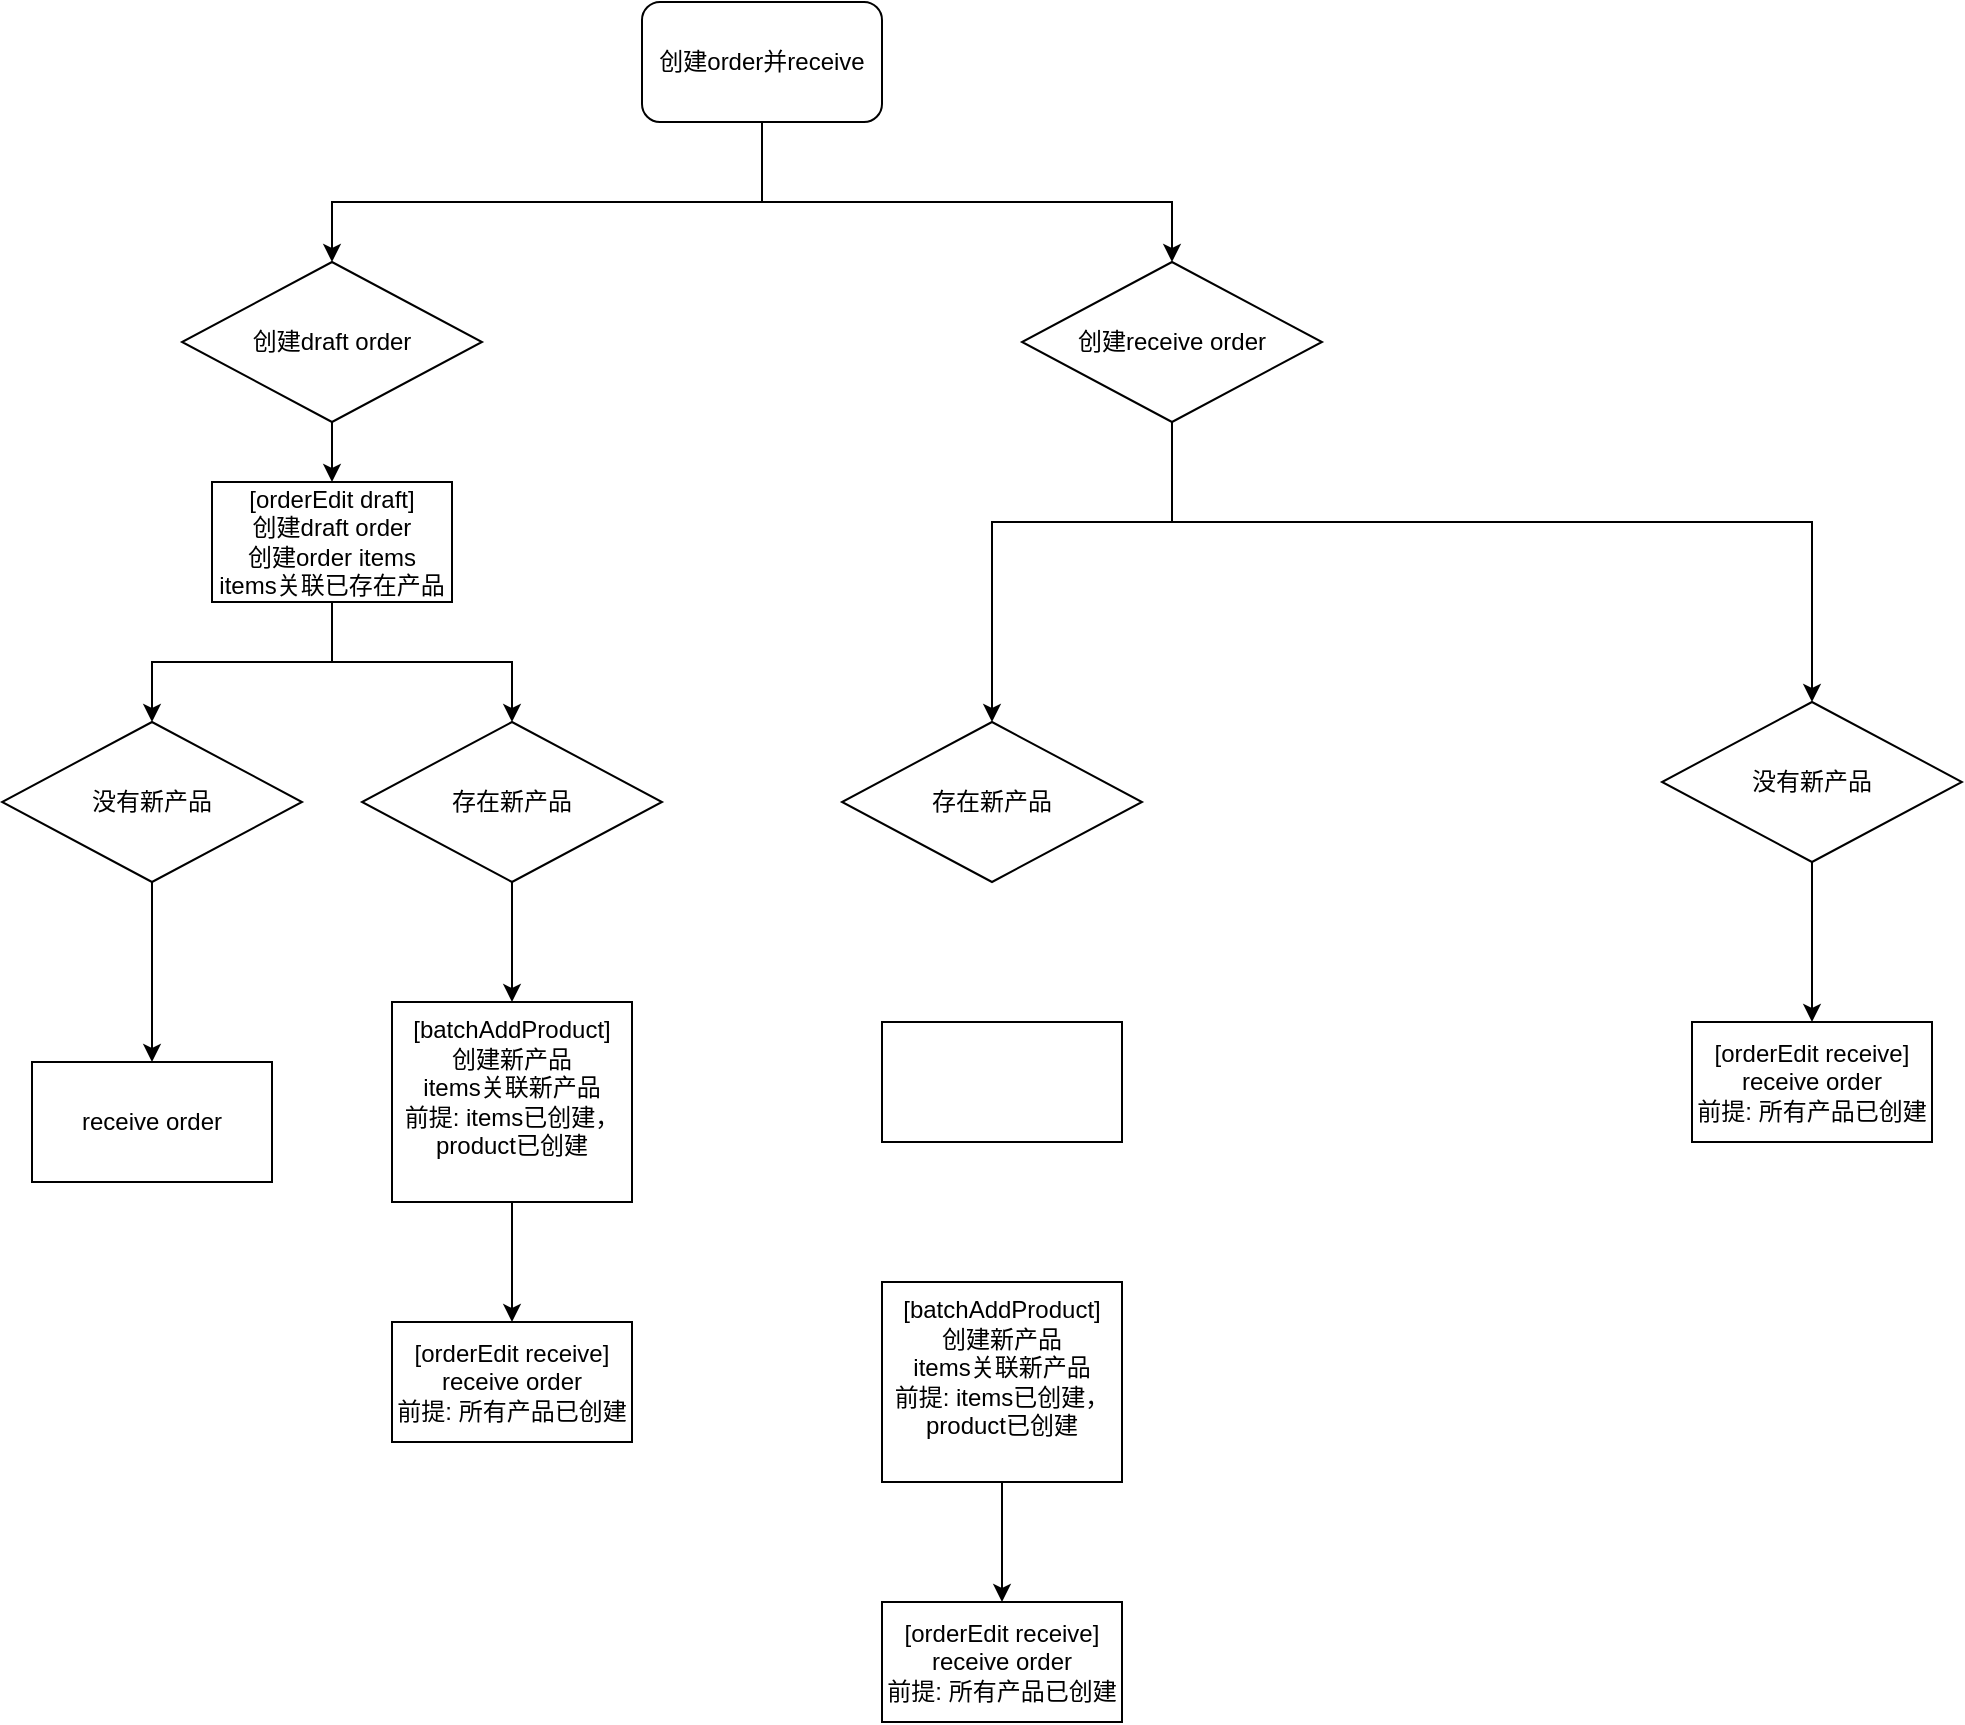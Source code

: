 <mxfile version="24.7.8">
  <diagram name="第 1 页" id="uum-yk-0QnSFXLlj6PAo">
    <mxGraphModel dx="1434" dy="772" grid="1" gridSize="10" guides="1" tooltips="1" connect="1" arrows="1" fold="1" page="1" pageScale="1" pageWidth="827" pageHeight="1169" math="0" shadow="0">
      <root>
        <mxCell id="0" />
        <mxCell id="1" parent="0" />
        <mxCell id="X-7zzmUabrC834_DIzzg-4" value="" style="rounded=0;orthogonalLoop=1;jettySize=auto;html=1;edgeStyle=orthogonalEdgeStyle;" edge="1" parent="1" source="X-7zzmUabrC834_DIzzg-1" target="X-7zzmUabrC834_DIzzg-2">
          <mxGeometry relative="1" as="geometry">
            <Array as="points">
              <mxPoint x="420" y="160" />
              <mxPoint x="205" y="160" />
            </Array>
          </mxGeometry>
        </mxCell>
        <mxCell id="X-7zzmUabrC834_DIzzg-5" style="rounded=0;orthogonalLoop=1;jettySize=auto;html=1;exitX=0.5;exitY=1;exitDx=0;exitDy=0;edgeStyle=orthogonalEdgeStyle;" edge="1" parent="1" source="X-7zzmUabrC834_DIzzg-1" target="X-7zzmUabrC834_DIzzg-3">
          <mxGeometry relative="1" as="geometry">
            <Array as="points">
              <mxPoint x="420" y="160" />
              <mxPoint x="625" y="160" />
            </Array>
          </mxGeometry>
        </mxCell>
        <mxCell id="X-7zzmUabrC834_DIzzg-1" value="创建order并receive" style="rounded=1;whiteSpace=wrap;html=1;" vertex="1" parent="1">
          <mxGeometry x="360" y="60" width="120" height="60" as="geometry" />
        </mxCell>
        <mxCell id="X-7zzmUabrC834_DIzzg-23" value="" style="edgeStyle=orthogonalEdgeStyle;rounded=0;orthogonalLoop=1;jettySize=auto;html=1;" edge="1" parent="1" source="X-7zzmUabrC834_DIzzg-2" target="X-7zzmUabrC834_DIzzg-22">
          <mxGeometry relative="1" as="geometry" />
        </mxCell>
        <mxCell id="X-7zzmUabrC834_DIzzg-2" value="创建draft order" style="rhombus;whiteSpace=wrap;html=1;" vertex="1" parent="1">
          <mxGeometry x="130" y="190" width="150" height="80" as="geometry" />
        </mxCell>
        <mxCell id="X-7zzmUabrC834_DIzzg-9" value="" style="edgeStyle=orthogonalEdgeStyle;rounded=0;orthogonalLoop=1;jettySize=auto;html=1;" edge="1" parent="1" source="X-7zzmUabrC834_DIzzg-3" target="X-7zzmUabrC834_DIzzg-8">
          <mxGeometry relative="1" as="geometry">
            <Array as="points">
              <mxPoint x="625" y="320" />
              <mxPoint x="945" y="320" />
            </Array>
          </mxGeometry>
        </mxCell>
        <mxCell id="X-7zzmUabrC834_DIzzg-11" value="" style="edgeStyle=orthogonalEdgeStyle;rounded=0;orthogonalLoop=1;jettySize=auto;html=1;" edge="1" parent="1" source="X-7zzmUabrC834_DIzzg-3" target="X-7zzmUabrC834_DIzzg-10">
          <mxGeometry relative="1" as="geometry">
            <Array as="points">
              <mxPoint x="625" y="320" />
              <mxPoint x="535" y="320" />
            </Array>
          </mxGeometry>
        </mxCell>
        <mxCell id="X-7zzmUabrC834_DIzzg-3" value="创建receive order" style="rhombus;whiteSpace=wrap;html=1;" vertex="1" parent="1">
          <mxGeometry x="550" y="190" width="150" height="80" as="geometry" />
        </mxCell>
        <mxCell id="X-7zzmUabrC834_DIzzg-36" value="" style="edgeStyle=orthogonalEdgeStyle;rounded=0;orthogonalLoop=1;jettySize=auto;html=1;" edge="1" parent="1" source="X-7zzmUabrC834_DIzzg-8" target="X-7zzmUabrC834_DIzzg-35">
          <mxGeometry relative="1" as="geometry" />
        </mxCell>
        <mxCell id="X-7zzmUabrC834_DIzzg-8" value="没有新产品" style="rhombus;whiteSpace=wrap;html=1;" vertex="1" parent="1">
          <mxGeometry x="870" y="410" width="150" height="80" as="geometry" />
        </mxCell>
        <mxCell id="X-7zzmUabrC834_DIzzg-10" value="存在新产品" style="rhombus;whiteSpace=wrap;html=1;" vertex="1" parent="1">
          <mxGeometry x="460" y="420" width="150" height="80" as="geometry" />
        </mxCell>
        <mxCell id="X-7zzmUabrC834_DIzzg-17" value="" style="edgeStyle=orthogonalEdgeStyle;rounded=0;orthogonalLoop=1;jettySize=auto;html=1;" edge="1" parent="1" source="X-7zzmUabrC834_DIzzg-12" target="X-7zzmUabrC834_DIzzg-16">
          <mxGeometry relative="1" as="geometry" />
        </mxCell>
        <mxCell id="X-7zzmUabrC834_DIzzg-12" value="没有新产品" style="rhombus;whiteSpace=wrap;html=1;" vertex="1" parent="1">
          <mxGeometry x="40" y="420" width="150" height="80" as="geometry" />
        </mxCell>
        <mxCell id="X-7zzmUabrC834_DIzzg-19" value="" style="edgeStyle=orthogonalEdgeStyle;rounded=0;orthogonalLoop=1;jettySize=auto;html=1;" edge="1" parent="1" source="X-7zzmUabrC834_DIzzg-13" target="X-7zzmUabrC834_DIzzg-18">
          <mxGeometry relative="1" as="geometry" />
        </mxCell>
        <mxCell id="X-7zzmUabrC834_DIzzg-13" value="存在新产品" style="rhombus;whiteSpace=wrap;html=1;" vertex="1" parent="1">
          <mxGeometry x="220" y="420" width="150" height="80" as="geometry" />
        </mxCell>
        <mxCell id="X-7zzmUabrC834_DIzzg-16" value="receive order" style="whiteSpace=wrap;html=1;" vertex="1" parent="1">
          <mxGeometry x="55" y="590" width="120" height="60" as="geometry" />
        </mxCell>
        <mxCell id="X-7zzmUabrC834_DIzzg-29" value="" style="edgeStyle=orthogonalEdgeStyle;rounded=0;orthogonalLoop=1;jettySize=auto;html=1;" edge="1" parent="1" source="X-7zzmUabrC834_DIzzg-18" target="X-7zzmUabrC834_DIzzg-20">
          <mxGeometry relative="1" as="geometry" />
        </mxCell>
        <mxCell id="X-7zzmUabrC834_DIzzg-18" value="&lt;div&gt;[batchAddProduct]&lt;/div&gt;创建新产品&lt;div&gt;items关联新产品&lt;div&gt;前提: items已创建，&lt;/div&gt;&lt;div&gt;product已创建&lt;/div&gt;&lt;div&gt;&lt;br&gt;&lt;/div&gt;&lt;/div&gt;" style="whiteSpace=wrap;html=1;" vertex="1" parent="1">
          <mxGeometry x="235" y="560" width="120" height="100" as="geometry" />
        </mxCell>
        <mxCell id="X-7zzmUabrC834_DIzzg-20" value="&lt;div&gt;[orderEdit receive]&lt;/div&gt;receive order&lt;div&gt;前提: 所有产品已创建&lt;/div&gt;" style="whiteSpace=wrap;html=1;" vertex="1" parent="1">
          <mxGeometry x="235" y="720" width="120" height="60" as="geometry" />
        </mxCell>
        <mxCell id="X-7zzmUabrC834_DIzzg-24" style="edgeStyle=orthogonalEdgeStyle;rounded=0;orthogonalLoop=1;jettySize=auto;html=1;exitX=0.5;exitY=1;exitDx=0;exitDy=0;entryX=0.5;entryY=0;entryDx=0;entryDy=0;" edge="1" parent="1" source="X-7zzmUabrC834_DIzzg-22" target="X-7zzmUabrC834_DIzzg-12">
          <mxGeometry relative="1" as="geometry" />
        </mxCell>
        <mxCell id="X-7zzmUabrC834_DIzzg-25" style="edgeStyle=orthogonalEdgeStyle;rounded=0;orthogonalLoop=1;jettySize=auto;html=1;exitX=0.5;exitY=1;exitDx=0;exitDy=0;entryX=0.5;entryY=0;entryDx=0;entryDy=0;" edge="1" parent="1" source="X-7zzmUabrC834_DIzzg-22" target="X-7zzmUabrC834_DIzzg-13">
          <mxGeometry relative="1" as="geometry" />
        </mxCell>
        <mxCell id="X-7zzmUabrC834_DIzzg-22" value="&lt;div&gt;[orderEdit draft]&lt;/div&gt;创建draft order&lt;br&gt;创建order items&lt;div&gt;items关联已存在产品&lt;/div&gt;" style="whiteSpace=wrap;html=1;" vertex="1" parent="1">
          <mxGeometry x="145" y="300" width="120" height="60" as="geometry" />
        </mxCell>
        <mxCell id="X-7zzmUabrC834_DIzzg-30" value="" style="edgeStyle=orthogonalEdgeStyle;rounded=0;orthogonalLoop=1;jettySize=auto;html=1;" edge="1" parent="1" source="X-7zzmUabrC834_DIzzg-31" target="X-7zzmUabrC834_DIzzg-32">
          <mxGeometry relative="1" as="geometry" />
        </mxCell>
        <mxCell id="X-7zzmUabrC834_DIzzg-31" value="&lt;div&gt;[batchAddProduct]&lt;/div&gt;创建新产品&lt;div&gt;items关联新产品&lt;div&gt;前提: items已创建，&lt;/div&gt;&lt;div&gt;product已创建&lt;/div&gt;&lt;div&gt;&lt;br&gt;&lt;/div&gt;&lt;/div&gt;" style="whiteSpace=wrap;html=1;" vertex="1" parent="1">
          <mxGeometry x="480" y="700" width="120" height="100" as="geometry" />
        </mxCell>
        <mxCell id="X-7zzmUabrC834_DIzzg-32" value="&lt;div&gt;[orderEdit receive]&lt;/div&gt;receive order&lt;div&gt;前提: 所有产品已创建&lt;/div&gt;" style="whiteSpace=wrap;html=1;" vertex="1" parent="1">
          <mxGeometry x="480" y="860" width="120" height="60" as="geometry" />
        </mxCell>
        <mxCell id="X-7zzmUabrC834_DIzzg-33" value="" style="whiteSpace=wrap;html=1;" vertex="1" parent="1">
          <mxGeometry x="480" y="570" width="120" height="60" as="geometry" />
        </mxCell>
        <mxCell id="X-7zzmUabrC834_DIzzg-35" value="&lt;div&gt;[orderEdit receive]&lt;/div&gt;receive order&lt;div&gt;前提: 所有产品已创建&lt;/div&gt;" style="whiteSpace=wrap;html=1;" vertex="1" parent="1">
          <mxGeometry x="885" y="570" width="120" height="60" as="geometry" />
        </mxCell>
      </root>
    </mxGraphModel>
  </diagram>
</mxfile>
